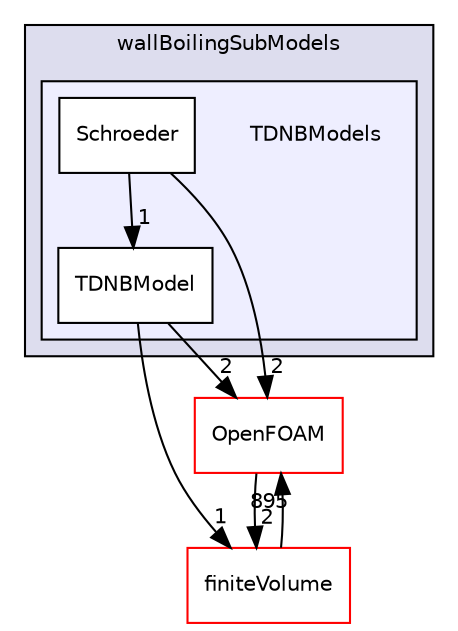 digraph "src/phaseSystemModels/reactingEulerFoam/derivedFvPatchFields/wallBoilingSubModels/TDNBModels" {
  bgcolor=transparent;
  compound=true
  node [ fontsize="10", fontname="Helvetica"];
  edge [ labelfontsize="10", labelfontname="Helvetica"];
  subgraph clusterdir_219e4cd0888a98866eae3cdab5a5aa38 {
    graph [ bgcolor="#ddddee", pencolor="black", label="wallBoilingSubModels" fontname="Helvetica", fontsize="10", URL="dir_219e4cd0888a98866eae3cdab5a5aa38.html"]
  subgraph clusterdir_ad8104ab624b5eb9dcd5120a3f707977 {
    graph [ bgcolor="#eeeeff", pencolor="black", label="" URL="dir_ad8104ab624b5eb9dcd5120a3f707977.html"];
    dir_ad8104ab624b5eb9dcd5120a3f707977 [shape=plaintext label="TDNBModels"];
    dir_b452a1ffbcfd8e6ee0c218fa2da22512 [shape=box label="Schroeder" color="black" fillcolor="white" style="filled" URL="dir_b452a1ffbcfd8e6ee0c218fa2da22512.html"];
    dir_09c05bec130ed18e4ab14144adff8013 [shape=box label="TDNBModel" color="black" fillcolor="white" style="filled" URL="dir_09c05bec130ed18e4ab14144adff8013.html"];
  }
  }
  dir_9bd15774b555cf7259a6fa18f99fe99b [shape=box label="finiteVolume" color="red" URL="dir_9bd15774b555cf7259a6fa18f99fe99b.html"];
  dir_c5473ff19b20e6ec4dfe5c310b3778a8 [shape=box label="OpenFOAM" color="red" URL="dir_c5473ff19b20e6ec4dfe5c310b3778a8.html"];
  dir_9bd15774b555cf7259a6fa18f99fe99b->dir_c5473ff19b20e6ec4dfe5c310b3778a8 [headlabel="895", labeldistance=1.5 headhref="dir_000814_002151.html"];
  dir_09c05bec130ed18e4ab14144adff8013->dir_9bd15774b555cf7259a6fa18f99fe99b [headlabel="1", labeldistance=1.5 headhref="dir_003038_000814.html"];
  dir_09c05bec130ed18e4ab14144adff8013->dir_c5473ff19b20e6ec4dfe5c310b3778a8 [headlabel="2", labeldistance=1.5 headhref="dir_003038_002151.html"];
  dir_b452a1ffbcfd8e6ee0c218fa2da22512->dir_09c05bec130ed18e4ab14144adff8013 [headlabel="1", labeldistance=1.5 headhref="dir_003037_003038.html"];
  dir_b452a1ffbcfd8e6ee0c218fa2da22512->dir_c5473ff19b20e6ec4dfe5c310b3778a8 [headlabel="2", labeldistance=1.5 headhref="dir_003037_002151.html"];
  dir_c5473ff19b20e6ec4dfe5c310b3778a8->dir_9bd15774b555cf7259a6fa18f99fe99b [headlabel="2", labeldistance=1.5 headhref="dir_002151_000814.html"];
}
